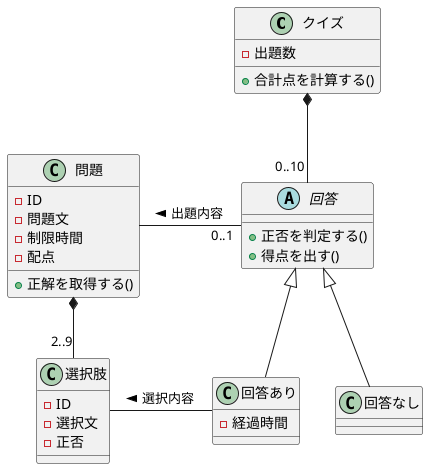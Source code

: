 @startuml quiz

class クイズ {
    - 出題数
    + 合計点を計算する()
}

class 問題 {
    - ID
    - 問題文
    - 制限時間
    - 配点
    + 正解を取得する()
}

class 選択肢 {
    - ID
    - 選択文
    - 正否
}

abstract 回答 {
    + 正否を判定する()
    + 得点を出す()
}

class 回答あり {
    - 経過時間
}

class 回答なし {
}

問題 *-- "2..9" 選択肢
クイズ *-- "0..10" 回答
問題 - "0..1" 回答: < 出題内容
回答 <|-- 回答あり
回答 <|-- 回答なし
選択肢 - 回答あり: < 選択内容



@enduml